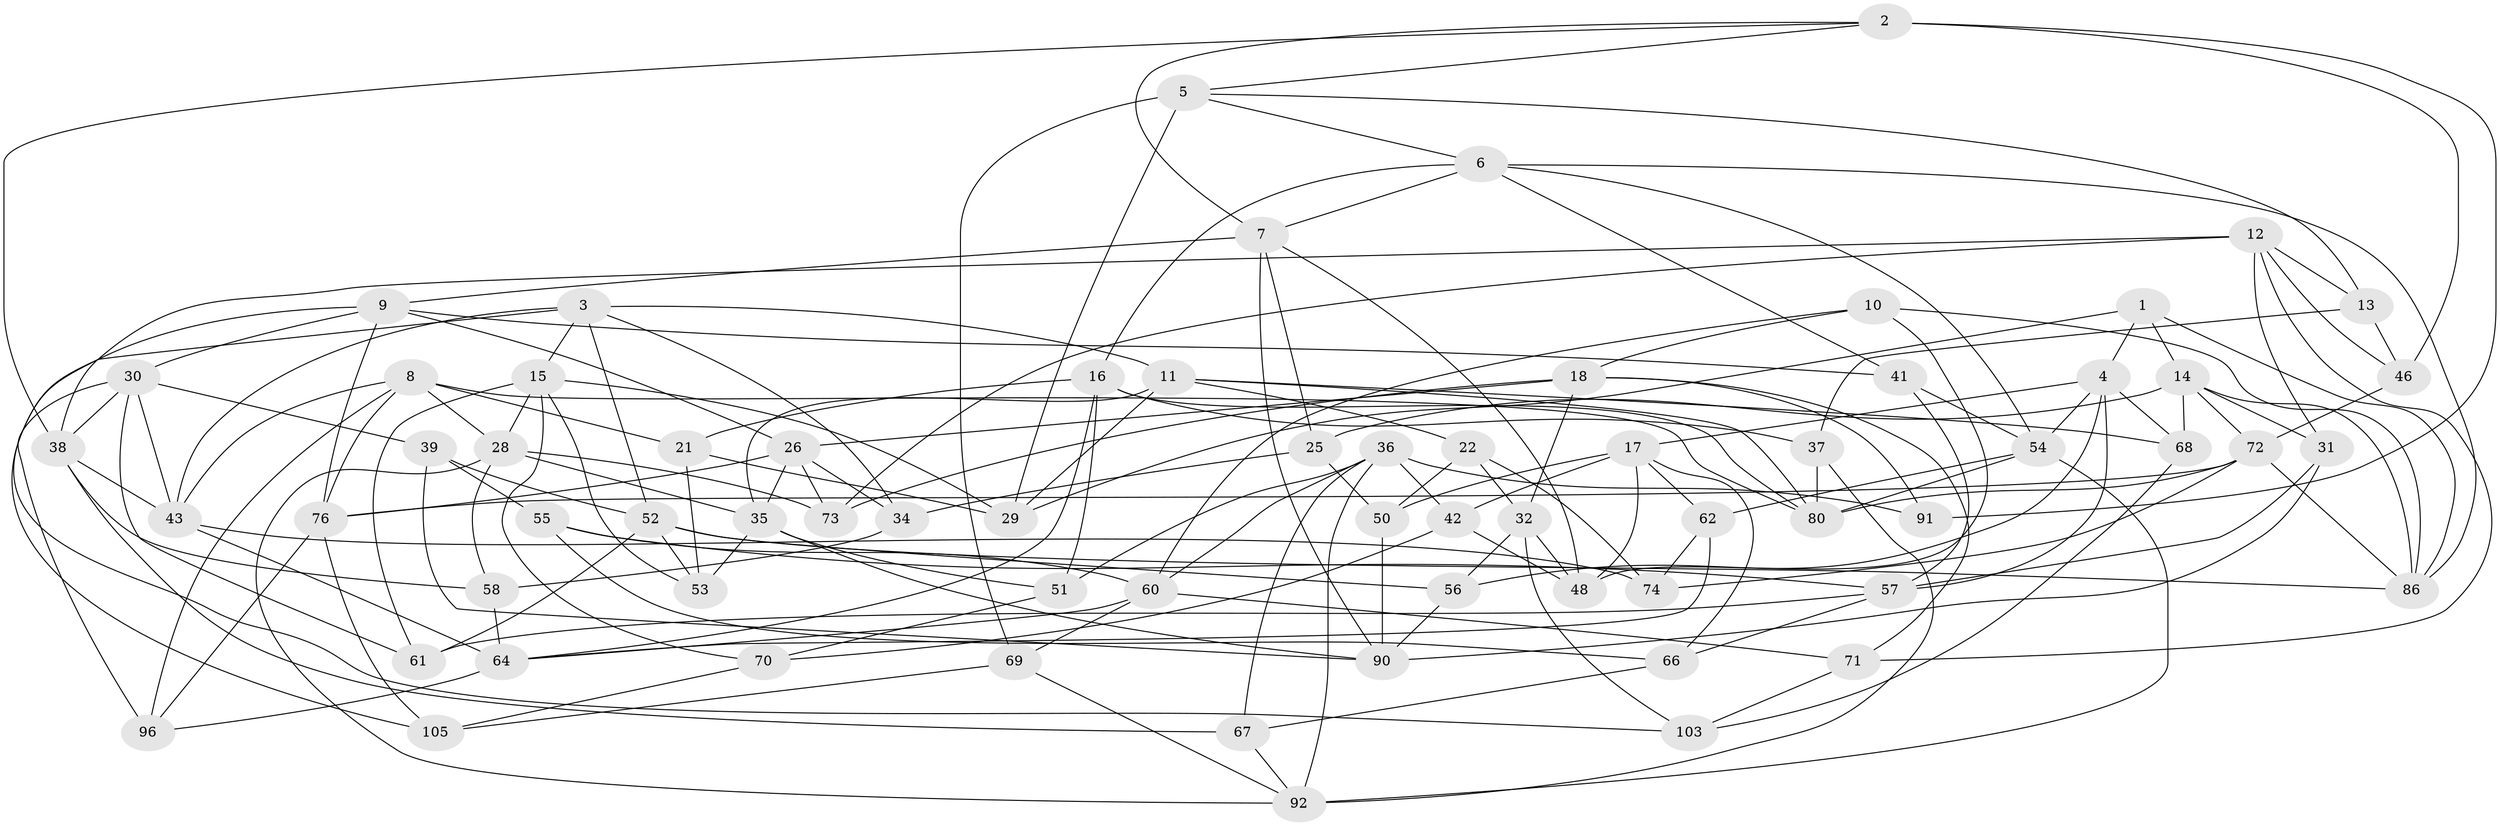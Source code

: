 // Generated by graph-tools (version 1.1) at 2025/24/03/03/25 07:24:22]
// undirected, 69 vertices, 171 edges
graph export_dot {
graph [start="1"]
  node [color=gray90,style=filled];
  1;
  2 [super="+88"];
  3 [super="+19"];
  4 [super="+78"];
  5 [super="+23"];
  6 [super="+59"];
  7 [super="+65"];
  8 [super="+24"];
  9 [super="+63"];
  10;
  11 [super="+83"];
  12 [super="+75"];
  13;
  14 [super="+20"];
  15 [super="+27"];
  16 [super="+89"];
  17 [super="+100"];
  18 [super="+85"];
  21;
  22;
  25;
  26 [super="+33"];
  28 [super="+40"];
  29 [super="+44"];
  30 [super="+49"];
  31;
  32 [super="+77"];
  34;
  35 [super="+81"];
  36 [super="+45"];
  37;
  38 [super="+47"];
  39;
  41;
  42;
  43 [super="+102"];
  46;
  48 [super="+97"];
  50;
  51;
  52 [super="+87"];
  53;
  54 [super="+82"];
  55;
  56;
  57 [super="+79"];
  58;
  60 [super="+94"];
  61;
  62;
  64 [super="+104"];
  66;
  67;
  68;
  69;
  70;
  71;
  72 [super="+98"];
  73;
  74;
  76 [super="+84"];
  80 [super="+93"];
  86 [super="+99"];
  90 [super="+101"];
  91;
  92 [super="+95"];
  96;
  103;
  105;
  1 -- 86;
  1 -- 4;
  1 -- 29;
  1 -- 14;
  2 -- 38;
  2 -- 46;
  2 -- 91 [weight=2];
  2 -- 5;
  2 -- 7;
  3 -- 105;
  3 -- 52;
  3 -- 43;
  3 -- 11;
  3 -- 34;
  3 -- 15;
  4 -- 56;
  4 -- 68;
  4 -- 17;
  4 -- 57;
  4 -- 54;
  5 -- 13;
  5 -- 69;
  5 -- 29 [weight=2];
  5 -- 6;
  6 -- 7;
  6 -- 41;
  6 -- 16;
  6 -- 86;
  6 -- 54;
  7 -- 25;
  7 -- 90;
  7 -- 9;
  7 -- 48;
  8 -- 43;
  8 -- 21;
  8 -- 80;
  8 -- 96;
  8 -- 76;
  8 -- 28;
  9 -- 103;
  9 -- 41;
  9 -- 76;
  9 -- 30;
  9 -- 26;
  10 -- 48;
  10 -- 18;
  10 -- 60;
  10 -- 86;
  11 -- 22;
  11 -- 68;
  11 -- 80;
  11 -- 35;
  11 -- 29;
  12 -- 31;
  12 -- 46;
  12 -- 13;
  12 -- 73;
  12 -- 71;
  12 -- 38;
  13 -- 46;
  13 -- 37;
  14 -- 31;
  14 -- 68;
  14 -- 25;
  14 -- 86;
  14 -- 72;
  15 -- 28;
  15 -- 29;
  15 -- 53;
  15 -- 61;
  15 -- 70;
  16 -- 80;
  16 -- 21;
  16 -- 37;
  16 -- 64;
  16 -- 51;
  17 -- 66;
  17 -- 48;
  17 -- 42;
  17 -- 50;
  17 -- 62;
  18 -- 26;
  18 -- 32;
  18 -- 73;
  18 -- 91;
  18 -- 71;
  21 -- 53;
  21 -- 29;
  22 -- 74;
  22 -- 50;
  22 -- 32;
  25 -- 50;
  25 -- 34;
  26 -- 35;
  26 -- 34;
  26 -- 73;
  26 -- 76;
  28 -- 58;
  28 -- 35;
  28 -- 73;
  28 -- 92;
  30 -- 61;
  30 -- 43;
  30 -- 96;
  30 -- 39;
  30 -- 38;
  31 -- 57;
  31 -- 90;
  32 -- 56;
  32 -- 48 [weight=2];
  32 -- 103;
  34 -- 58;
  35 -- 51;
  35 -- 53;
  35 -- 90;
  36 -- 91;
  36 -- 42;
  36 -- 67;
  36 -- 51;
  36 -- 60;
  36 -- 92;
  37 -- 80;
  37 -- 92;
  38 -- 67;
  38 -- 58;
  38 -- 43;
  39 -- 52;
  39 -- 55;
  39 -- 90;
  41 -- 57;
  41 -- 54;
  42 -- 70;
  42 -- 48;
  43 -- 74;
  43 -- 64;
  46 -- 72;
  50 -- 90;
  51 -- 70;
  52 -- 53;
  52 -- 56;
  52 -- 61;
  52 -- 86;
  54 -- 80;
  54 -- 92;
  54 -- 62;
  55 -- 60;
  55 -- 66;
  55 -- 57;
  56 -- 90;
  57 -- 61;
  57 -- 66;
  58 -- 64;
  60 -- 64;
  60 -- 69;
  60 -- 71;
  62 -- 74;
  62 -- 64;
  64 -- 96;
  66 -- 67;
  67 -- 92;
  68 -- 103;
  69 -- 105;
  69 -- 92;
  70 -- 105;
  71 -- 103;
  72 -- 86;
  72 -- 74;
  72 -- 80;
  72 -- 76;
  76 -- 96;
  76 -- 105;
}

